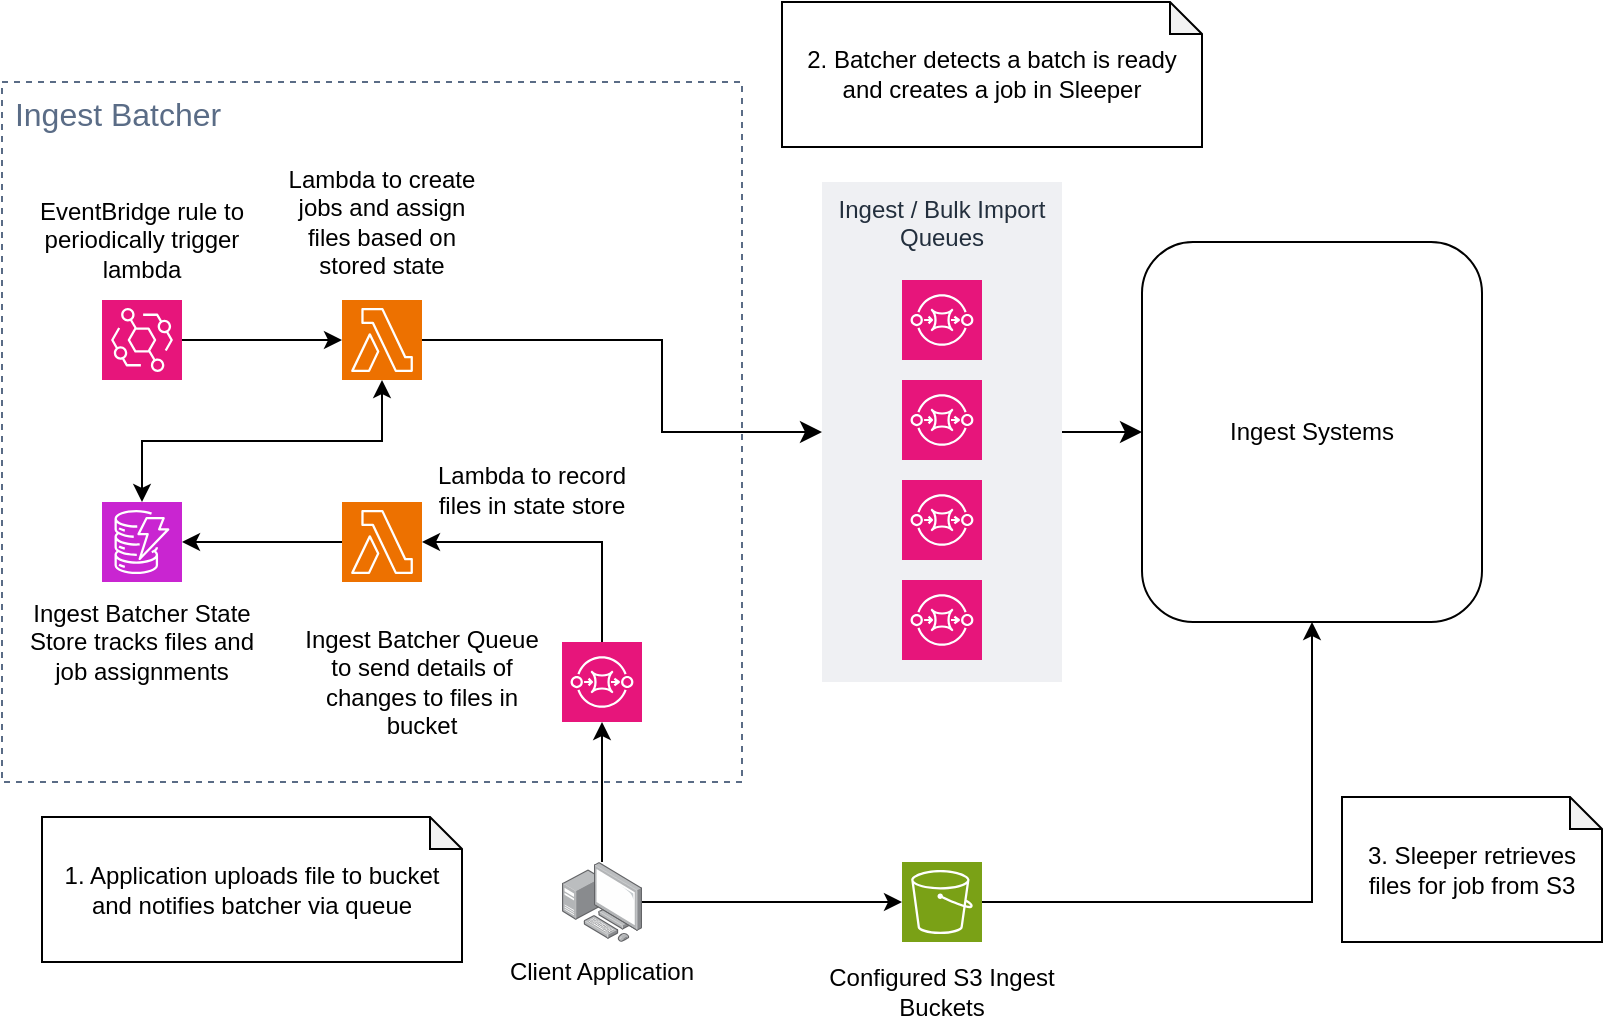 <mxfile version="26.1.1">
  <diagram name="Page-1" id="bR9HOR6jf02DX5lBVoME">
    <mxGraphModel dx="2074" dy="1196" grid="1" gridSize="10" guides="1" tooltips="1" connect="1" arrows="1" fold="1" page="1" pageScale="1" pageWidth="1169" pageHeight="827" math="0" shadow="0">
      <root>
        <mxCell id="0" />
        <mxCell id="1" parent="0" />
        <mxCell id="8lTLG8cXME6h-0I4ITZz-15" style="edgeStyle=none;curved=1;rounded=0;orthogonalLoop=1;jettySize=auto;html=1;fontSize=12;startSize=8;endSize=8;" parent="1" source="8lTLG8cXME6h-0I4ITZz-12" target="IyrwF_sSJSI5K8-rsG6f-26" edge="1">
          <mxGeometry relative="1" as="geometry" />
        </mxCell>
        <mxCell id="8lTLG8cXME6h-0I4ITZz-12" value="Ingest / Bulk Import Queues" style="fillColor=#EFF0F3;strokeColor=none;dashed=0;verticalAlign=top;fontStyle=0;fontColor=#232F3D;whiteSpace=wrap;html=1;fontSize=12;" parent="1" vertex="1">
          <mxGeometry x="600" y="270" width="120" height="250" as="geometry" />
        </mxCell>
        <mxCell id="8lTLG8cXME6h-0I4ITZz-7" value="&amp;nbsp;Ingest Batcher" style="fillColor=none;strokeColor=#5A6C86;dashed=1;verticalAlign=top;fontStyle=0;fontColor=#5A6C86;whiteSpace=wrap;html=1;fontSize=16;align=left;" parent="1" vertex="1">
          <mxGeometry x="190" y="220" width="370" height="350" as="geometry" />
        </mxCell>
        <mxCell id="8lTLG8cXME6h-0I4ITZz-19" style="edgeStyle=orthogonalEdgeStyle;rounded=0;orthogonalLoop=1;jettySize=auto;html=1;fontSize=12;startSize=8;endSize=8;" parent="1" source="IyrwF_sSJSI5K8-rsG6f-1" target="8lTLG8cXME6h-0I4ITZz-12" edge="1">
          <mxGeometry relative="1" as="geometry">
            <Array as="points">
              <mxPoint x="520" y="349" />
              <mxPoint x="520" y="395" />
            </Array>
          </mxGeometry>
        </mxCell>
        <mxCell id="IyrwF_sSJSI5K8-rsG6f-1" value="" style="sketch=0;points=[[0,0,0],[0.25,0,0],[0.5,0,0],[0.75,0,0],[1,0,0],[0,1,0],[0.25,1,0],[0.5,1,0],[0.75,1,0],[1,1,0],[0,0.25,0],[0,0.5,0],[0,0.75,0],[1,0.25,0],[1,0.5,0],[1,0.75,0]];outlineConnect=0;fontColor=#232F3E;fillColor=#ED7100;strokeColor=#ffffff;dashed=0;verticalLabelPosition=bottom;verticalAlign=top;align=center;html=1;fontSize=12;fontStyle=0;aspect=fixed;shape=mxgraph.aws4.resourceIcon;resIcon=mxgraph.aws4.lambda;" parent="1" vertex="1">
          <mxGeometry x="360" y="329" width="40" height="40" as="geometry" />
        </mxCell>
        <mxCell id="IyrwF_sSJSI5K8-rsG6f-2" value="" style="sketch=0;points=[[0,0,0],[0.25,0,0],[0.5,0,0],[0.75,0,0],[1,0,0],[0,1,0],[0.25,1,0],[0.5,1,0],[0.75,1,0],[1,1,0],[0,0.25,0],[0,0.5,0],[0,0.75,0],[1,0.25,0],[1,0.5,0],[1,0.75,0]];outlineConnect=0;fontColor=#232F3E;fillColor=#E7157B;strokeColor=#ffffff;dashed=0;verticalLabelPosition=bottom;verticalAlign=top;align=center;html=1;fontSize=12;fontStyle=0;aspect=fixed;shape=mxgraph.aws4.resourceIcon;resIcon=mxgraph.aws4.sqs;" parent="1" vertex="1">
          <mxGeometry x="470" y="500" width="40" height="40" as="geometry" />
        </mxCell>
        <mxCell id="IyrwF_sSJSI5K8-rsG6f-4" value="" style="sketch=0;points=[[0,0,0],[0.25,0,0],[0.5,0,0],[0.75,0,0],[1,0,0],[0,1,0],[0.25,1,0],[0.5,1,0],[0.75,1,0],[1,1,0],[0,0.25,0],[0,0.5,0],[0,0.75,0],[1,0.25,0],[1,0.5,0],[1,0.75,0]];outlineConnect=0;fontColor=#232F3E;fillColor=#C925D1;strokeColor=#ffffff;dashed=0;verticalLabelPosition=bottom;verticalAlign=top;align=center;html=1;fontSize=12;fontStyle=0;aspect=fixed;shape=mxgraph.aws4.resourceIcon;resIcon=mxgraph.aws4.dynamodb;" parent="1" vertex="1">
          <mxGeometry x="240" y="430" width="40" height="40" as="geometry" />
        </mxCell>
        <mxCell id="IyrwF_sSJSI5K8-rsG6f-6" value="" style="sketch=0;points=[[0,0,0],[0.25,0,0],[0.5,0,0],[0.75,0,0],[1,0,0],[0,1,0],[0.25,1,0],[0.5,1,0],[0.75,1,0],[1,1,0],[0,0.25,0],[0,0.5,0],[0,0.75,0],[1,0.25,0],[1,0.5,0],[1,0.75,0]];outlineConnect=0;fontColor=#232F3E;fillColor=#E7157B;strokeColor=#ffffff;dashed=0;verticalLabelPosition=bottom;verticalAlign=top;align=center;html=1;fontSize=12;fontStyle=0;aspect=fixed;shape=mxgraph.aws4.resourceIcon;resIcon=mxgraph.aws4.sqs;" parent="1" vertex="1">
          <mxGeometry x="640" y="319" width="40" height="40" as="geometry" />
        </mxCell>
        <mxCell id="g8x8Qy_UaAUrV20m9tOx-10" style="edgeStyle=orthogonalEdgeStyle;rounded=0;orthogonalLoop=1;jettySize=auto;html=1;" parent="1" source="IyrwF_sSJSI5K8-rsG6f-9" target="IyrwF_sSJSI5K8-rsG6f-1" edge="1">
          <mxGeometry relative="1" as="geometry" />
        </mxCell>
        <mxCell id="IyrwF_sSJSI5K8-rsG6f-9" value="" style="sketch=0;points=[[0,0,0],[0.25,0,0],[0.5,0,0],[0.75,0,0],[1,0,0],[0,1,0],[0.25,1,0],[0.5,1,0],[0.75,1,0],[1,1,0],[0,0.25,0],[0,0.5,0],[0,0.75,0],[1,0.25,0],[1,0.5,0],[1,0.75,0]];points=[[0,0,0],[0.25,0,0],[0.5,0,0],[0.75,0,0],[1,0,0],[0,1,0],[0.25,1,0],[0.5,1,0],[0.75,1,0],[1,1,0],[0,0.25,0],[0,0.5,0],[0,0.75,0],[1,0.25,0],[1,0.5,0],[1,0.75,0]];outlineConnect=0;fontColor=#232F3E;fillColor=#E7157B;strokeColor=#ffffff;dashed=0;verticalLabelPosition=bottom;verticalAlign=top;align=center;html=1;fontSize=12;fontStyle=0;aspect=fixed;shape=mxgraph.aws4.resourceIcon;resIcon=mxgraph.aws4.eventbridge;" parent="1" vertex="1">
          <mxGeometry x="240" y="329" width="40" height="40" as="geometry" />
        </mxCell>
        <mxCell id="IyrwF_sSJSI5K8-rsG6f-12" value="Ingest Batcher Queue to send details of changes to files in bucket" style="text;html=1;strokeColor=none;fillColor=none;align=center;verticalAlign=middle;whiteSpace=wrap;rounded=0;" parent="1" vertex="1">
          <mxGeometry x="340" y="490" width="120" height="60" as="geometry" />
        </mxCell>
        <mxCell id="IyrwF_sSJSI5K8-rsG6f-13" value="Ingest Batcher State Store tracks files and job assignments" style="text;html=1;strokeColor=none;fillColor=none;align=center;verticalAlign=middle;whiteSpace=wrap;rounded=0;" parent="1" vertex="1">
          <mxGeometry x="200" y="479" width="120" height="41" as="geometry" />
        </mxCell>
        <mxCell id="IyrwF_sSJSI5K8-rsG6f-15" value="" style="sketch=0;points=[[0,0,0],[0.25,0,0],[0.5,0,0],[0.75,0,0],[1,0,0],[0,1,0],[0.25,1,0],[0.5,1,0],[0.75,1,0],[1,1,0],[0,0.25,0],[0,0.5,0],[0,0.75,0],[1,0.25,0],[1,0.5,0],[1,0.75,0]];outlineConnect=0;fontColor=#232F3E;fillColor=#E7157B;strokeColor=#ffffff;dashed=0;verticalLabelPosition=bottom;verticalAlign=top;align=center;html=1;fontSize=12;fontStyle=0;aspect=fixed;shape=mxgraph.aws4.resourceIcon;resIcon=mxgraph.aws4.sqs;" parent="1" vertex="1">
          <mxGeometry x="640" y="369" width="40" height="40" as="geometry" />
        </mxCell>
        <mxCell id="IyrwF_sSJSI5K8-rsG6f-16" value="" style="sketch=0;points=[[0,0,0],[0.25,0,0],[0.5,0,0],[0.75,0,0],[1,0,0],[0,1,0],[0.25,1,0],[0.5,1,0],[0.75,1,0],[1,1,0],[0,0.25,0],[0,0.5,0],[0,0.75,0],[1,0.25,0],[1,0.5,0],[1,0.75,0]];outlineConnect=0;fontColor=#232F3E;fillColor=#E7157B;strokeColor=#ffffff;dashed=0;verticalLabelPosition=bottom;verticalAlign=top;align=center;html=1;fontSize=12;fontStyle=0;aspect=fixed;shape=mxgraph.aws4.resourceIcon;resIcon=mxgraph.aws4.sqs;" parent="1" vertex="1">
          <mxGeometry x="640" y="419" width="40" height="40" as="geometry" />
        </mxCell>
        <mxCell id="IyrwF_sSJSI5K8-rsG6f-17" value="" style="sketch=0;points=[[0,0,0],[0.25,0,0],[0.5,0,0],[0.75,0,0],[1,0,0],[0,1,0],[0.25,1,0],[0.5,1,0],[0.75,1,0],[1,1,0],[0,0.25,0],[0,0.5,0],[0,0.75,0],[1,0.25,0],[1,0.5,0],[1,0.75,0]];outlineConnect=0;fontColor=#232F3E;fillColor=#E7157B;strokeColor=#ffffff;dashed=0;verticalLabelPosition=bottom;verticalAlign=top;align=center;html=1;fontSize=12;fontStyle=0;aspect=fixed;shape=mxgraph.aws4.resourceIcon;resIcon=mxgraph.aws4.sqs;" parent="1" vertex="1">
          <mxGeometry x="640" y="469" width="40" height="40" as="geometry" />
        </mxCell>
        <mxCell id="IyrwF_sSJSI5K8-rsG6f-18" value="EventBridge rule to periodically trigger lambda" style="text;html=1;strokeColor=none;fillColor=none;align=center;verticalAlign=middle;whiteSpace=wrap;rounded=0;" parent="1" vertex="1">
          <mxGeometry x="200" y="279" width="120" height="40" as="geometry" />
        </mxCell>
        <mxCell id="IyrwF_sSJSI5K8-rsG6f-19" value="Lambda to create jobs and assign files based on stored state" style="text;html=1;strokeColor=none;fillColor=none;align=center;verticalAlign=middle;whiteSpace=wrap;rounded=0;" parent="1" vertex="1">
          <mxGeometry x="325" y="260" width="110" height="59" as="geometry" />
        </mxCell>
        <mxCell id="IyrwF_sSJSI5K8-rsG6f-28" style="edgeStyle=orthogonalEdgeStyle;rounded=0;orthogonalLoop=1;jettySize=auto;html=1;exitX=1;exitY=0.5;exitDx=0;exitDy=0;exitPerimeter=0;entryX=0.5;entryY=1;entryDx=0;entryDy=0;" parent="1" source="IyrwF_sSJSI5K8-rsG6f-20" target="IyrwF_sSJSI5K8-rsG6f-26" edge="1">
          <mxGeometry relative="1" as="geometry" />
        </mxCell>
        <mxCell id="IyrwF_sSJSI5K8-rsG6f-20" value="" style="sketch=0;points=[[0,0,0],[0.25,0,0],[0.5,0,0],[0.75,0,0],[1,0,0],[0,1,0],[0.25,1,0],[0.5,1,0],[0.75,1,0],[1,1,0],[0,0.25,0],[0,0.5,0],[0,0.75,0],[1,0.25,0],[1,0.5,0],[1,0.75,0]];outlineConnect=0;fontColor=#232F3E;fillColor=#7AA116;strokeColor=#ffffff;dashed=0;verticalLabelPosition=bottom;verticalAlign=top;align=center;html=1;fontSize=12;fontStyle=0;aspect=fixed;shape=mxgraph.aws4.resourceIcon;resIcon=mxgraph.aws4.s3;" parent="1" vertex="1">
          <mxGeometry x="640" y="610" width="40" height="40" as="geometry" />
        </mxCell>
        <mxCell id="IyrwF_sSJSI5K8-rsG6f-32" style="edgeStyle=orthogonalEdgeStyle;rounded=0;orthogonalLoop=1;jettySize=auto;html=1;entryX=0;entryY=0.5;entryDx=0;entryDy=0;entryPerimeter=0;" parent="1" source="IyrwF_sSJSI5K8-rsG6f-21" target="IyrwF_sSJSI5K8-rsG6f-20" edge="1">
          <mxGeometry relative="1" as="geometry" />
        </mxCell>
        <mxCell id="g8x8Qy_UaAUrV20m9tOx-13" style="rounded=0;orthogonalLoop=1;jettySize=auto;html=1;entryX=0.5;entryY=1;entryDx=0;entryDy=0;entryPerimeter=0;edgeStyle=orthogonalEdgeStyle;" parent="1" source="IyrwF_sSJSI5K8-rsG6f-21" target="IyrwF_sSJSI5K8-rsG6f-2" edge="1">
          <mxGeometry relative="1" as="geometry">
            <mxPoint x="490.0" y="610" as="sourcePoint" />
          </mxGeometry>
        </mxCell>
        <mxCell id="IyrwF_sSJSI5K8-rsG6f-21" value="" style="image;points=[];aspect=fixed;html=1;align=center;shadow=0;dashed=0;image=img/lib/allied_telesis/computer_and_terminals/Personal_Computer_with_Server.svg;" parent="1" vertex="1">
          <mxGeometry x="470" y="610" width="40" height="40" as="geometry" />
        </mxCell>
        <mxCell id="IyrwF_sSJSI5K8-rsG6f-22" value="Configured S3 Ingest Buckets" style="text;html=1;strokeColor=none;fillColor=none;align=center;verticalAlign=middle;whiteSpace=wrap;rounded=0;" parent="1" vertex="1">
          <mxGeometry x="595" y="660" width="130" height="30" as="geometry" />
        </mxCell>
        <mxCell id="IyrwF_sSJSI5K8-rsG6f-23" value="Client Application" style="text;html=1;strokeColor=none;fillColor=none;align=center;verticalAlign=middle;whiteSpace=wrap;rounded=0;" parent="1" vertex="1">
          <mxGeometry x="430" y="650" width="120" height="30" as="geometry" />
        </mxCell>
        <mxCell id="IyrwF_sSJSI5K8-rsG6f-26" value="Ingest Systems" style="rounded=1;whiteSpace=wrap;html=1;" parent="1" vertex="1">
          <mxGeometry x="760" y="300" width="170" height="190" as="geometry" />
        </mxCell>
        <mxCell id="g8x8Qy_UaAUrV20m9tOx-2" value="" style="endArrow=classic;html=1;rounded=0;exitX=0.5;exitY=0;exitDx=0;exitDy=0;exitPerimeter=0;entryX=0.5;entryY=1;entryDx=0;entryDy=0;entryPerimeter=0;edgeStyle=orthogonalEdgeStyle;startArrow=classic;startFill=1;" parent="1" source="IyrwF_sSJSI5K8-rsG6f-4" target="IyrwF_sSJSI5K8-rsG6f-1" edge="1">
          <mxGeometry width="50" height="50" relative="1" as="geometry">
            <mxPoint x="490" y="400" as="sourcePoint" />
            <mxPoint x="540" y="350" as="targetPoint" />
          </mxGeometry>
        </mxCell>
        <mxCell id="g8x8Qy_UaAUrV20m9tOx-5" value="" style="sketch=0;points=[[0,0,0],[0.25,0,0],[0.5,0,0],[0.75,0,0],[1,0,0],[0,1,0],[0.25,1,0],[0.5,1,0],[0.75,1,0],[1,1,0],[0,0.25,0],[0,0.5,0],[0,0.75,0],[1,0.25,0],[1,0.5,0],[1,0.75,0]];outlineConnect=0;fontColor=#232F3E;fillColor=#ED7100;strokeColor=#ffffff;dashed=0;verticalLabelPosition=bottom;verticalAlign=top;align=center;html=1;fontSize=12;fontStyle=0;aspect=fixed;shape=mxgraph.aws4.resourceIcon;resIcon=mxgraph.aws4.lambda;" parent="1" vertex="1">
          <mxGeometry x="360" y="430" width="40" height="40" as="geometry" />
        </mxCell>
        <mxCell id="g8x8Qy_UaAUrV20m9tOx-6" value="" style="endArrow=classic;html=1;rounded=0;entryX=1;entryY=0.5;entryDx=0;entryDy=0;entryPerimeter=0;exitX=0.5;exitY=0;exitDx=0;exitDy=0;exitPerimeter=0;edgeStyle=orthogonalEdgeStyle;" parent="1" source="IyrwF_sSJSI5K8-rsG6f-2" target="g8x8Qy_UaAUrV20m9tOx-5" edge="1">
          <mxGeometry width="50" height="50" relative="1" as="geometry">
            <mxPoint x="360" y="479" as="sourcePoint" />
            <mxPoint x="410" y="429" as="targetPoint" />
          </mxGeometry>
        </mxCell>
        <mxCell id="g8x8Qy_UaAUrV20m9tOx-7" value="" style="endArrow=classic;html=1;rounded=0;entryX=1;entryY=0.5;entryDx=0;entryDy=0;entryPerimeter=0;exitX=0;exitY=0.5;exitDx=0;exitDy=0;exitPerimeter=0;edgeStyle=orthogonalEdgeStyle;" parent="1" source="g8x8Qy_UaAUrV20m9tOx-5" target="IyrwF_sSJSI5K8-rsG6f-4" edge="1">
          <mxGeometry width="50" height="50" relative="1" as="geometry">
            <mxPoint x="490" y="439" as="sourcePoint" />
            <mxPoint x="540" y="389" as="targetPoint" />
          </mxGeometry>
        </mxCell>
        <mxCell id="g8x8Qy_UaAUrV20m9tOx-8" value="Lambda to record files in state store" style="text;html=1;strokeColor=none;fillColor=none;align=center;verticalAlign=middle;whiteSpace=wrap;rounded=0;" parent="1" vertex="1">
          <mxGeometry x="400" y="409" width="110" height="30" as="geometry" />
        </mxCell>
        <mxCell id="8lTLG8cXME6h-0I4ITZz-22" value="1. Application uploads file to bucket and notifies batcher via queue" style="shape=note;whiteSpace=wrap;html=1;backgroundOutline=1;darkOpacity=0.05;fontSize=12;size=16;" parent="1" vertex="1">
          <mxGeometry x="210" y="587.5" width="210" height="72.5" as="geometry" />
        </mxCell>
        <mxCell id="8lTLG8cXME6h-0I4ITZz-23" value="2. Batcher detects a batch is ready and creates a job in Sleeper" style="shape=note;whiteSpace=wrap;html=1;backgroundOutline=1;darkOpacity=0.05;fontSize=12;size=16;" parent="1" vertex="1">
          <mxGeometry x="580" y="180" width="210" height="72.5" as="geometry" />
        </mxCell>
        <mxCell id="8lTLG8cXME6h-0I4ITZz-24" value="3. Sleeper retrieves files for job from S3" style="shape=note;whiteSpace=wrap;html=1;backgroundOutline=1;darkOpacity=0.05;fontSize=12;size=16;" parent="1" vertex="1">
          <mxGeometry x="860" y="577.5" width="130" height="72.5" as="geometry" />
        </mxCell>
      </root>
    </mxGraphModel>
  </diagram>
</mxfile>
